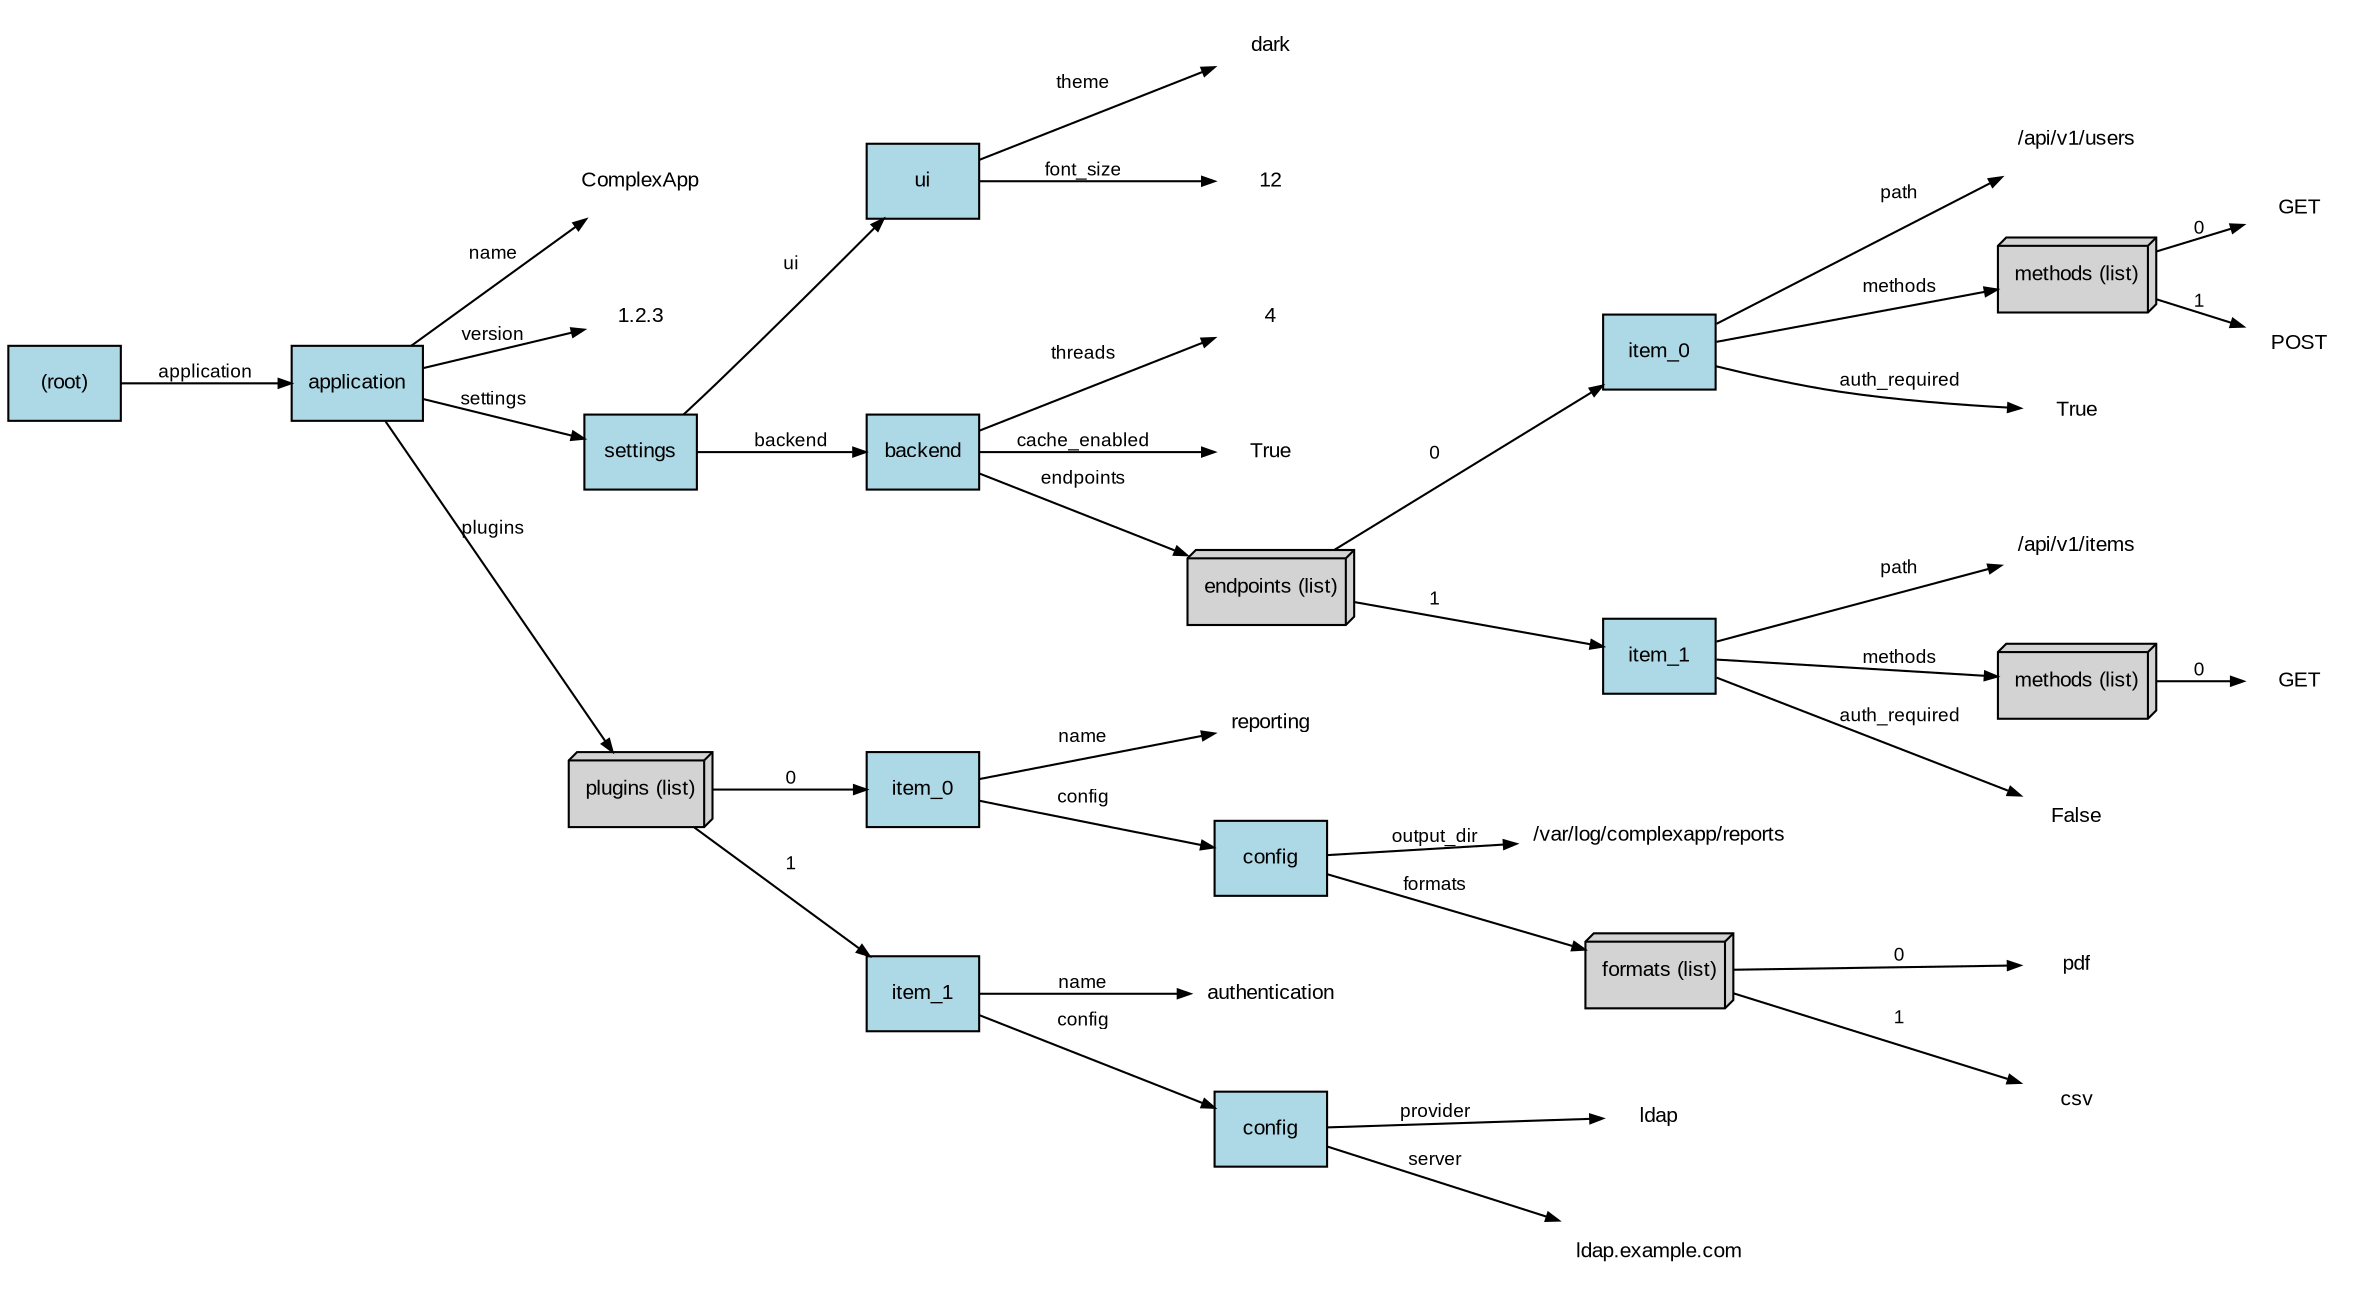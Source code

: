 digraph "complex.yaml" {
  rankdir=LR; // Rank direction Left to Right
  graph [fontsize=12, fontname="Arial", labeljust=l, ranksep=0.5, nodesep=0.4];
  node [fontsize=10, fontname="Arial"];
  edge [fontsize=9, fontname="Arial", arrowsize=0.6];
  "root" [label="(root)", shape=box, style=filled, fillcolor=lightblue];
  "root__application" [label="application", shape=box, style=filled, fillcolor=lightblue];
  "root__application__name_value" [label="ComplexApp", shape=plaintext];
  "root__application" -> "root__application__name_value" [label="name"];
  "root__application__version_value" [label="1.2.3", shape=plaintext];
  "root__application" -> "root__application__version_value" [label="version"];
  "root__application__settings" [label="settings", shape=box, style=filled, fillcolor=lightblue];
  "root__application__settings__ui" [label="ui", shape=box, style=filled, fillcolor=lightblue];
  "root__application__settings__ui__theme_value" [label="dark", shape=plaintext];
  "root__application__settings__ui" -> "root__application__settings__ui__theme_value" [label="theme"];
  "root__application__settings__ui__font_size_value" [label="12", shape=plaintext];
  "root__application__settings__ui" -> "root__application__settings__ui__font_size_value" [label="font_size"];
  "root__application__settings" -> "root__application__settings__ui" [label="ui"];
  "root__application__settings__backend" [label="backend", shape=box, style=filled, fillcolor=lightblue];
  "root__application__settings__backend__threads_value" [label="4", shape=plaintext];
  "root__application__settings__backend" -> "root__application__settings__backend__threads_value" [label="threads"];
  "root__application__settings__backend__cache_enabled_value" [label="True", shape=plaintext];
  "root__application__settings__backend" -> "root__application__settings__backend__cache_enabled_value" [label="cache_enabled"];
  "root__application__settings__backend__endpoints_list" [label="endpoints (list)", shape=box3d, style=filled, fillcolor=lightgrey];
  "root__application__settings__backend__endpoints_list__item_0" [label="item_0", shape=box, style=filled, fillcolor=lightblue];
  "root__application__settings__backend__endpoints_list__item_0__path_value" [label="/api/v1/users", shape=plaintext];
  "root__application__settings__backend__endpoints_list__item_0" -> "root__application__settings__backend__endpoints_list__item_0__path_value" [label="path"];
  "root__application__settings__backend__endpoints_list__item_0__methods_list" [label="methods (list)", shape=box3d, style=filled, fillcolor=lightgrey];
  "root__application__settings__backend__endpoints_list__item_0__methods_list__item_0_value" [label="GET", shape=plaintext];
  "root__application__settings__backend__endpoints_list__item_0__methods_list" -> "root__application__settings__backend__endpoints_list__item_0__methods_list__item_0_value" [label="0"];
  "root__application__settings__backend__endpoints_list__item_0__methods_list__item_1_value" [label="POST", shape=plaintext];
  "root__application__settings__backend__endpoints_list__item_0__methods_list" -> "root__application__settings__backend__endpoints_list__item_0__methods_list__item_1_value" [label="1"];
  "root__application__settings__backend__endpoints_list__item_0" -> "root__application__settings__backend__endpoints_list__item_0__methods_list" [label="methods"];
  "root__application__settings__backend__endpoints_list__item_0__auth_required_value" [label="True", shape=plaintext];
  "root__application__settings__backend__endpoints_list__item_0" -> "root__application__settings__backend__endpoints_list__item_0__auth_required_value" [label="auth_required"];
  "root__application__settings__backend__endpoints_list" -> "root__application__settings__backend__endpoints_list__item_0" [label="0"];
  "root__application__settings__backend__endpoints_list__item_1" [label="item_1", shape=box, style=filled, fillcolor=lightblue];
  "root__application__settings__backend__endpoints_list__item_1__path_value" [label="/api/v1/items", shape=plaintext];
  "root__application__settings__backend__endpoints_list__item_1" -> "root__application__settings__backend__endpoints_list__item_1__path_value" [label="path"];
  "root__application__settings__backend__endpoints_list__item_1__methods_list" [label="methods (list)", shape=box3d, style=filled, fillcolor=lightgrey];
  "root__application__settings__backend__endpoints_list__item_1__methods_list__item_0_value" [label="GET", shape=plaintext];
  "root__application__settings__backend__endpoints_list__item_1__methods_list" -> "root__application__settings__backend__endpoints_list__item_1__methods_list__item_0_value" [label="0"];
  "root__application__settings__backend__endpoints_list__item_1" -> "root__application__settings__backend__endpoints_list__item_1__methods_list" [label="methods"];
  "root__application__settings__backend__endpoints_list__item_1__auth_required_value" [label="False", shape=plaintext];
  "root__application__settings__backend__endpoints_list__item_1" -> "root__application__settings__backend__endpoints_list__item_1__auth_required_value" [label="auth_required"];
  "root__application__settings__backend__endpoints_list" -> "root__application__settings__backend__endpoints_list__item_1" [label="1"];
  "root__application__settings__backend" -> "root__application__settings__backend__endpoints_list" [label="endpoints"];
  "root__application__settings" -> "root__application__settings__backend" [label="backend"];
  "root__application" -> "root__application__settings" [label="settings"];
  "root__application__plugins_list" [label="plugins (list)", shape=box3d, style=filled, fillcolor=lightgrey];
  "root__application__plugins_list__item_0" [label="item_0", shape=box, style=filled, fillcolor=lightblue];
  "root__application__plugins_list__item_0__name_value" [label="reporting", shape=plaintext];
  "root__application__plugins_list__item_0" -> "root__application__plugins_list__item_0__name_value" [label="name"];
  "root__application__plugins_list__item_0__config" [label="config", shape=box, style=filled, fillcolor=lightblue];
  "root__application__plugins_list__item_0__config__output_dir_value" [label="/var/log/complexapp/reports", shape=plaintext];
  "root__application__plugins_list__item_0__config" -> "root__application__plugins_list__item_0__config__output_dir_value" [label="output_dir"];
  "root__application__plugins_list__item_0__config__formats_list" [label="formats (list)", shape=box3d, style=filled, fillcolor=lightgrey];
  "root__application__plugins_list__item_0__config__formats_list__item_0_value" [label="pdf", shape=plaintext];
  "root__application__plugins_list__item_0__config__formats_list" -> "root__application__plugins_list__item_0__config__formats_list__item_0_value" [label="0"];
  "root__application__plugins_list__item_0__config__formats_list__item_1_value" [label="csv", shape=plaintext];
  "root__application__plugins_list__item_0__config__formats_list" -> "root__application__plugins_list__item_0__config__formats_list__item_1_value" [label="1"];
  "root__application__plugins_list__item_0__config" -> "root__application__plugins_list__item_0__config__formats_list" [label="formats"];
  "root__application__plugins_list__item_0" -> "root__application__plugins_list__item_0__config" [label="config"];
  "root__application__plugins_list" -> "root__application__plugins_list__item_0" [label="0"];
  "root__application__plugins_list__item_1" [label="item_1", shape=box, style=filled, fillcolor=lightblue];
  "root__application__plugins_list__item_1__name_value" [label="authentication", shape=plaintext];
  "root__application__plugins_list__item_1" -> "root__application__plugins_list__item_1__name_value" [label="name"];
  "root__application__plugins_list__item_1__config" [label="config", shape=box, style=filled, fillcolor=lightblue];
  "root__application__plugins_list__item_1__config__provider_value" [label="ldap", shape=plaintext];
  "root__application__plugins_list__item_1__config" -> "root__application__plugins_list__item_1__config__provider_value" [label="provider"];
  "root__application__plugins_list__item_1__config__server_value" [label="ldap.example.com", shape=plaintext];
  "root__application__plugins_list__item_1__config" -> "root__application__plugins_list__item_1__config__server_value" [label="server"];
  "root__application__plugins_list__item_1" -> "root__application__plugins_list__item_1__config" [label="config"];
  "root__application__plugins_list" -> "root__application__plugins_list__item_1" [label="1"];
  "root__application" -> "root__application__plugins_list" [label="plugins"];
  "root" -> "root__application" [label="application"];
}